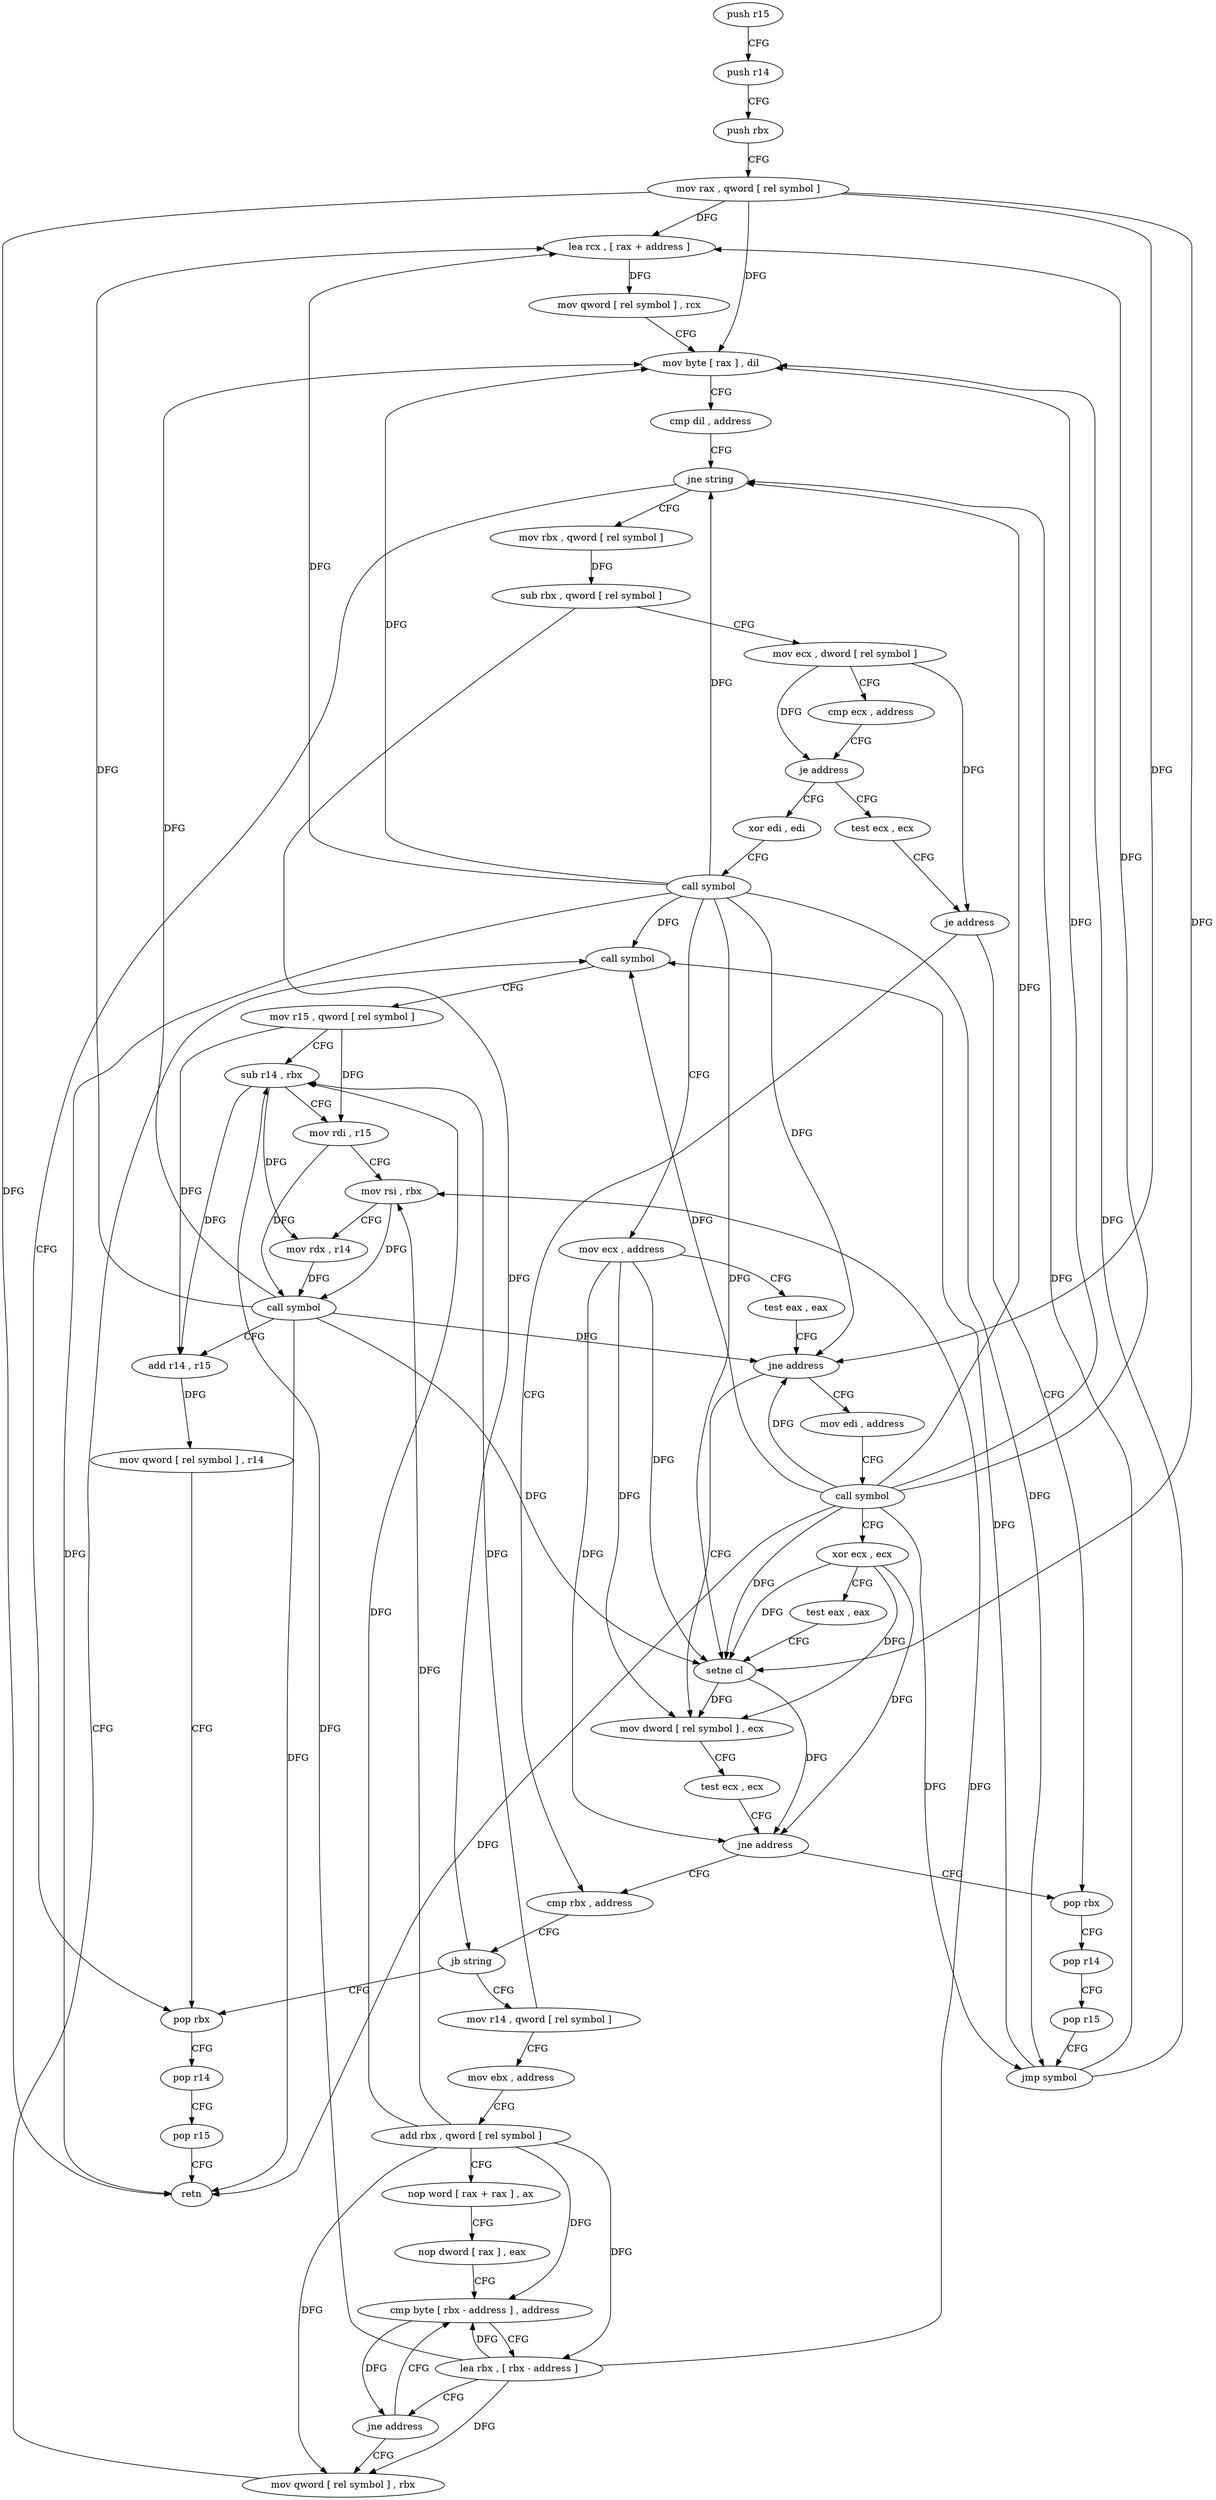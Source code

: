 digraph "func" {
"4205504" [label = "push r15" ]
"4205506" [label = "push r14" ]
"4205508" [label = "push rbx" ]
"4205509" [label = "mov rax , qword [ rel symbol ]" ]
"4205516" [label = "lea rcx , [ rax + address ]" ]
"4205520" [label = "mov qword [ rel symbol ] , rcx" ]
"4205527" [label = "mov byte [ rax ] , dil" ]
"4205530" [label = "cmp dil , address" ]
"4205534" [label = "jne string" ]
"4205720" [label = "pop rbx" ]
"4205540" [label = "mov rbx , qword [ rel symbol ]" ]
"4205721" [label = "pop r14" ]
"4205723" [label = "pop r15" ]
"4205725" [label = "retn" ]
"4205547" [label = "sub rbx , qword [ rel symbol ]" ]
"4205554" [label = "mov ecx , dword [ rel symbol ]" ]
"4205560" [label = "cmp ecx , address" ]
"4205563" [label = "je address" ]
"4205579" [label = "xor edi , edi" ]
"4205565" [label = "test ecx , ecx" ]
"4205581" [label = "call symbol" ]
"4205586" [label = "mov ecx , address" ]
"4205591" [label = "test eax , eax" ]
"4205593" [label = "jne address" ]
"4205612" [label = "mov dword [ rel symbol ] , ecx" ]
"4205595" [label = "mov edi , address" ]
"4205567" [label = "je address" ]
"4205622" [label = "cmp rbx , address" ]
"4205569" [label = "pop rbx" ]
"4205618" [label = "test ecx , ecx" ]
"4205620" [label = "jne address" ]
"4205600" [label = "call symbol" ]
"4205605" [label = "xor ecx , ecx" ]
"4205607" [label = "test eax , eax" ]
"4205609" [label = "setne cl" ]
"4205629" [label = "jb string" ]
"4205631" [label = "mov r14 , qword [ rel symbol ]" ]
"4205570" [label = "pop r14" ]
"4205572" [label = "pop r15" ]
"4205574" [label = "jmp symbol" ]
"4205638" [label = "mov ebx , address" ]
"4205643" [label = "add rbx , qword [ rel symbol ]" ]
"4205650" [label = "nop word [ rax + rax ] , ax" ]
"4205660" [label = "nop dword [ rax ] , eax" ]
"4205664" [label = "cmp byte [ rbx - address ] , address" ]
"4205668" [label = "lea rbx , [ rbx - address ]" ]
"4205672" [label = "jne address" ]
"4205674" [label = "mov qword [ rel symbol ] , rbx" ]
"4205681" [label = "call symbol" ]
"4205686" [label = "mov r15 , qword [ rel symbol ]" ]
"4205693" [label = "sub r14 , rbx" ]
"4205696" [label = "mov rdi , r15" ]
"4205699" [label = "mov rsi , rbx" ]
"4205702" [label = "mov rdx , r14" ]
"4205705" [label = "call symbol" ]
"4205710" [label = "add r14 , r15" ]
"4205713" [label = "mov qword [ rel symbol ] , r14" ]
"4205504" -> "4205506" [ label = "CFG" ]
"4205506" -> "4205508" [ label = "CFG" ]
"4205508" -> "4205509" [ label = "CFG" ]
"4205509" -> "4205516" [ label = "DFG" ]
"4205509" -> "4205527" [ label = "DFG" ]
"4205509" -> "4205725" [ label = "DFG" ]
"4205509" -> "4205593" [ label = "DFG" ]
"4205509" -> "4205609" [ label = "DFG" ]
"4205516" -> "4205520" [ label = "DFG" ]
"4205520" -> "4205527" [ label = "CFG" ]
"4205527" -> "4205530" [ label = "CFG" ]
"4205530" -> "4205534" [ label = "CFG" ]
"4205534" -> "4205720" [ label = "CFG" ]
"4205534" -> "4205540" [ label = "CFG" ]
"4205720" -> "4205721" [ label = "CFG" ]
"4205540" -> "4205547" [ label = "DFG" ]
"4205721" -> "4205723" [ label = "CFG" ]
"4205723" -> "4205725" [ label = "CFG" ]
"4205547" -> "4205554" [ label = "CFG" ]
"4205547" -> "4205629" [ label = "DFG" ]
"4205554" -> "4205560" [ label = "CFG" ]
"4205554" -> "4205563" [ label = "DFG" ]
"4205554" -> "4205567" [ label = "DFG" ]
"4205560" -> "4205563" [ label = "CFG" ]
"4205563" -> "4205579" [ label = "CFG" ]
"4205563" -> "4205565" [ label = "CFG" ]
"4205579" -> "4205581" [ label = "CFG" ]
"4205565" -> "4205567" [ label = "CFG" ]
"4205581" -> "4205586" [ label = "CFG" ]
"4205581" -> "4205516" [ label = "DFG" ]
"4205581" -> "4205527" [ label = "DFG" ]
"4205581" -> "4205534" [ label = "DFG" ]
"4205581" -> "4205725" [ label = "DFG" ]
"4205581" -> "4205593" [ label = "DFG" ]
"4205581" -> "4205609" [ label = "DFG" ]
"4205581" -> "4205574" [ label = "DFG" ]
"4205581" -> "4205681" [ label = "DFG" ]
"4205586" -> "4205591" [ label = "CFG" ]
"4205586" -> "4205612" [ label = "DFG" ]
"4205586" -> "4205620" [ label = "DFG" ]
"4205586" -> "4205609" [ label = "DFG" ]
"4205591" -> "4205593" [ label = "CFG" ]
"4205593" -> "4205612" [ label = "CFG" ]
"4205593" -> "4205595" [ label = "CFG" ]
"4205612" -> "4205618" [ label = "CFG" ]
"4205595" -> "4205600" [ label = "CFG" ]
"4205567" -> "4205622" [ label = "CFG" ]
"4205567" -> "4205569" [ label = "CFG" ]
"4205622" -> "4205629" [ label = "CFG" ]
"4205569" -> "4205570" [ label = "CFG" ]
"4205618" -> "4205620" [ label = "CFG" ]
"4205620" -> "4205569" [ label = "CFG" ]
"4205620" -> "4205622" [ label = "CFG" ]
"4205600" -> "4205605" [ label = "CFG" ]
"4205600" -> "4205516" [ label = "DFG" ]
"4205600" -> "4205527" [ label = "DFG" ]
"4205600" -> "4205534" [ label = "DFG" ]
"4205600" -> "4205593" [ label = "DFG" ]
"4205600" -> "4205725" [ label = "DFG" ]
"4205600" -> "4205609" [ label = "DFG" ]
"4205600" -> "4205574" [ label = "DFG" ]
"4205600" -> "4205681" [ label = "DFG" ]
"4205605" -> "4205607" [ label = "CFG" ]
"4205605" -> "4205612" [ label = "DFG" ]
"4205605" -> "4205620" [ label = "DFG" ]
"4205605" -> "4205609" [ label = "DFG" ]
"4205607" -> "4205609" [ label = "CFG" ]
"4205609" -> "4205612" [ label = "DFG" ]
"4205609" -> "4205620" [ label = "DFG" ]
"4205629" -> "4205720" [ label = "CFG" ]
"4205629" -> "4205631" [ label = "CFG" ]
"4205631" -> "4205638" [ label = "CFG" ]
"4205631" -> "4205693" [ label = "DFG" ]
"4205570" -> "4205572" [ label = "CFG" ]
"4205572" -> "4205574" [ label = "CFG" ]
"4205574" -> "4205527" [ label = "DFG" ]
"4205574" -> "4205534" [ label = "DFG" ]
"4205574" -> "4205681" [ label = "DFG" ]
"4205638" -> "4205643" [ label = "CFG" ]
"4205643" -> "4205650" [ label = "CFG" ]
"4205643" -> "4205664" [ label = "DFG" ]
"4205643" -> "4205668" [ label = "DFG" ]
"4205643" -> "4205674" [ label = "DFG" ]
"4205643" -> "4205693" [ label = "DFG" ]
"4205643" -> "4205699" [ label = "DFG" ]
"4205650" -> "4205660" [ label = "CFG" ]
"4205660" -> "4205664" [ label = "CFG" ]
"4205664" -> "4205668" [ label = "CFG" ]
"4205664" -> "4205672" [ label = "DFG" ]
"4205668" -> "4205672" [ label = "CFG" ]
"4205668" -> "4205664" [ label = "DFG" ]
"4205668" -> "4205674" [ label = "DFG" ]
"4205668" -> "4205693" [ label = "DFG" ]
"4205668" -> "4205699" [ label = "DFG" ]
"4205672" -> "4205664" [ label = "CFG" ]
"4205672" -> "4205674" [ label = "CFG" ]
"4205674" -> "4205681" [ label = "CFG" ]
"4205681" -> "4205686" [ label = "CFG" ]
"4205686" -> "4205693" [ label = "CFG" ]
"4205686" -> "4205696" [ label = "DFG" ]
"4205686" -> "4205710" [ label = "DFG" ]
"4205693" -> "4205696" [ label = "CFG" ]
"4205693" -> "4205702" [ label = "DFG" ]
"4205693" -> "4205710" [ label = "DFG" ]
"4205696" -> "4205699" [ label = "CFG" ]
"4205696" -> "4205705" [ label = "DFG" ]
"4205699" -> "4205702" [ label = "CFG" ]
"4205699" -> "4205705" [ label = "DFG" ]
"4205702" -> "4205705" [ label = "DFG" ]
"4205705" -> "4205710" [ label = "CFG" ]
"4205705" -> "4205516" [ label = "DFG" ]
"4205705" -> "4205593" [ label = "DFG" ]
"4205705" -> "4205609" [ label = "DFG" ]
"4205705" -> "4205527" [ label = "DFG" ]
"4205705" -> "4205725" [ label = "DFG" ]
"4205710" -> "4205713" [ label = "DFG" ]
"4205713" -> "4205720" [ label = "CFG" ]
}
